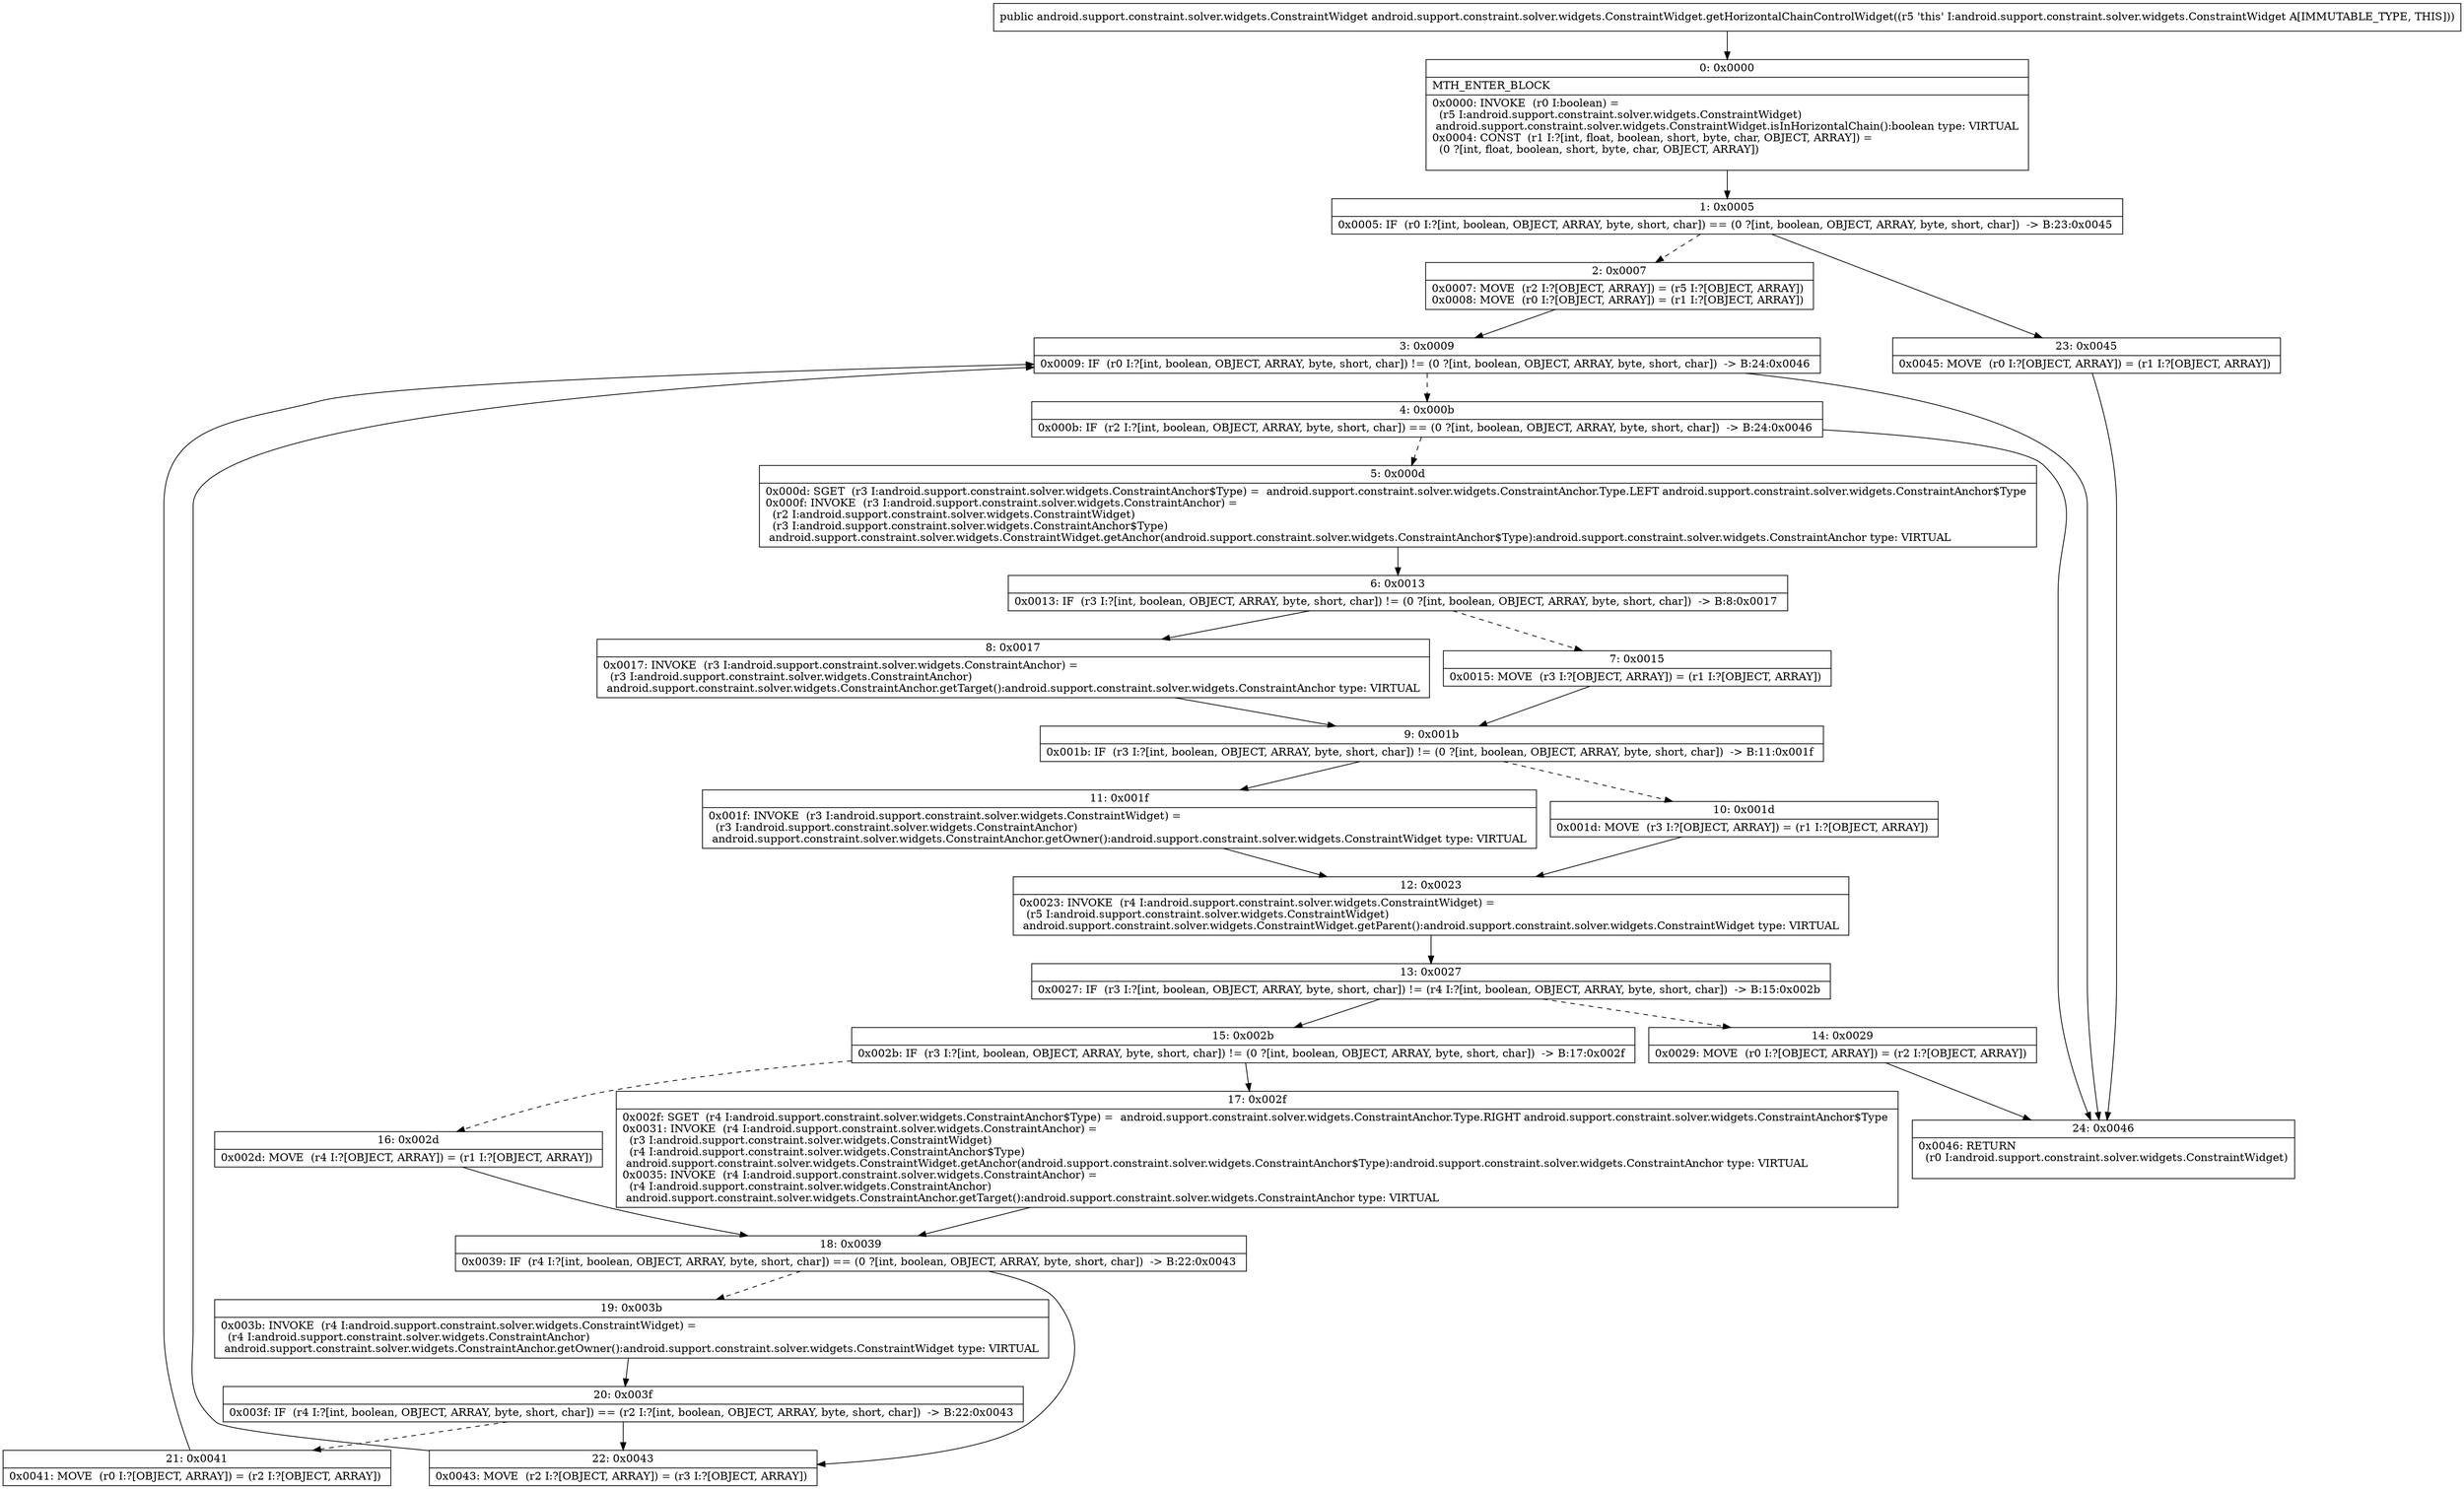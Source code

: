 digraph "CFG forandroid.support.constraint.solver.widgets.ConstraintWidget.getHorizontalChainControlWidget()Landroid\/support\/constraint\/solver\/widgets\/ConstraintWidget;" {
Node_0 [shape=record,label="{0\:\ 0x0000|MTH_ENTER_BLOCK\l|0x0000: INVOKE  (r0 I:boolean) = \l  (r5 I:android.support.constraint.solver.widgets.ConstraintWidget)\l android.support.constraint.solver.widgets.ConstraintWidget.isInHorizontalChain():boolean type: VIRTUAL \l0x0004: CONST  (r1 I:?[int, float, boolean, short, byte, char, OBJECT, ARRAY]) = \l  (0 ?[int, float, boolean, short, byte, char, OBJECT, ARRAY])\l \l}"];
Node_1 [shape=record,label="{1\:\ 0x0005|0x0005: IF  (r0 I:?[int, boolean, OBJECT, ARRAY, byte, short, char]) == (0 ?[int, boolean, OBJECT, ARRAY, byte, short, char])  \-\> B:23:0x0045 \l}"];
Node_2 [shape=record,label="{2\:\ 0x0007|0x0007: MOVE  (r2 I:?[OBJECT, ARRAY]) = (r5 I:?[OBJECT, ARRAY]) \l0x0008: MOVE  (r0 I:?[OBJECT, ARRAY]) = (r1 I:?[OBJECT, ARRAY]) \l}"];
Node_3 [shape=record,label="{3\:\ 0x0009|0x0009: IF  (r0 I:?[int, boolean, OBJECT, ARRAY, byte, short, char]) != (0 ?[int, boolean, OBJECT, ARRAY, byte, short, char])  \-\> B:24:0x0046 \l}"];
Node_4 [shape=record,label="{4\:\ 0x000b|0x000b: IF  (r2 I:?[int, boolean, OBJECT, ARRAY, byte, short, char]) == (0 ?[int, boolean, OBJECT, ARRAY, byte, short, char])  \-\> B:24:0x0046 \l}"];
Node_5 [shape=record,label="{5\:\ 0x000d|0x000d: SGET  (r3 I:android.support.constraint.solver.widgets.ConstraintAnchor$Type) =  android.support.constraint.solver.widgets.ConstraintAnchor.Type.LEFT android.support.constraint.solver.widgets.ConstraintAnchor$Type \l0x000f: INVOKE  (r3 I:android.support.constraint.solver.widgets.ConstraintAnchor) = \l  (r2 I:android.support.constraint.solver.widgets.ConstraintWidget)\l  (r3 I:android.support.constraint.solver.widgets.ConstraintAnchor$Type)\l android.support.constraint.solver.widgets.ConstraintWidget.getAnchor(android.support.constraint.solver.widgets.ConstraintAnchor$Type):android.support.constraint.solver.widgets.ConstraintAnchor type: VIRTUAL \l}"];
Node_6 [shape=record,label="{6\:\ 0x0013|0x0013: IF  (r3 I:?[int, boolean, OBJECT, ARRAY, byte, short, char]) != (0 ?[int, boolean, OBJECT, ARRAY, byte, short, char])  \-\> B:8:0x0017 \l}"];
Node_7 [shape=record,label="{7\:\ 0x0015|0x0015: MOVE  (r3 I:?[OBJECT, ARRAY]) = (r1 I:?[OBJECT, ARRAY]) \l}"];
Node_8 [shape=record,label="{8\:\ 0x0017|0x0017: INVOKE  (r3 I:android.support.constraint.solver.widgets.ConstraintAnchor) = \l  (r3 I:android.support.constraint.solver.widgets.ConstraintAnchor)\l android.support.constraint.solver.widgets.ConstraintAnchor.getTarget():android.support.constraint.solver.widgets.ConstraintAnchor type: VIRTUAL \l}"];
Node_9 [shape=record,label="{9\:\ 0x001b|0x001b: IF  (r3 I:?[int, boolean, OBJECT, ARRAY, byte, short, char]) != (0 ?[int, boolean, OBJECT, ARRAY, byte, short, char])  \-\> B:11:0x001f \l}"];
Node_10 [shape=record,label="{10\:\ 0x001d|0x001d: MOVE  (r3 I:?[OBJECT, ARRAY]) = (r1 I:?[OBJECT, ARRAY]) \l}"];
Node_11 [shape=record,label="{11\:\ 0x001f|0x001f: INVOKE  (r3 I:android.support.constraint.solver.widgets.ConstraintWidget) = \l  (r3 I:android.support.constraint.solver.widgets.ConstraintAnchor)\l android.support.constraint.solver.widgets.ConstraintAnchor.getOwner():android.support.constraint.solver.widgets.ConstraintWidget type: VIRTUAL \l}"];
Node_12 [shape=record,label="{12\:\ 0x0023|0x0023: INVOKE  (r4 I:android.support.constraint.solver.widgets.ConstraintWidget) = \l  (r5 I:android.support.constraint.solver.widgets.ConstraintWidget)\l android.support.constraint.solver.widgets.ConstraintWidget.getParent():android.support.constraint.solver.widgets.ConstraintWidget type: VIRTUAL \l}"];
Node_13 [shape=record,label="{13\:\ 0x0027|0x0027: IF  (r3 I:?[int, boolean, OBJECT, ARRAY, byte, short, char]) != (r4 I:?[int, boolean, OBJECT, ARRAY, byte, short, char])  \-\> B:15:0x002b \l}"];
Node_14 [shape=record,label="{14\:\ 0x0029|0x0029: MOVE  (r0 I:?[OBJECT, ARRAY]) = (r2 I:?[OBJECT, ARRAY]) \l}"];
Node_15 [shape=record,label="{15\:\ 0x002b|0x002b: IF  (r3 I:?[int, boolean, OBJECT, ARRAY, byte, short, char]) != (0 ?[int, boolean, OBJECT, ARRAY, byte, short, char])  \-\> B:17:0x002f \l}"];
Node_16 [shape=record,label="{16\:\ 0x002d|0x002d: MOVE  (r4 I:?[OBJECT, ARRAY]) = (r1 I:?[OBJECT, ARRAY]) \l}"];
Node_17 [shape=record,label="{17\:\ 0x002f|0x002f: SGET  (r4 I:android.support.constraint.solver.widgets.ConstraintAnchor$Type) =  android.support.constraint.solver.widgets.ConstraintAnchor.Type.RIGHT android.support.constraint.solver.widgets.ConstraintAnchor$Type \l0x0031: INVOKE  (r4 I:android.support.constraint.solver.widgets.ConstraintAnchor) = \l  (r3 I:android.support.constraint.solver.widgets.ConstraintWidget)\l  (r4 I:android.support.constraint.solver.widgets.ConstraintAnchor$Type)\l android.support.constraint.solver.widgets.ConstraintWidget.getAnchor(android.support.constraint.solver.widgets.ConstraintAnchor$Type):android.support.constraint.solver.widgets.ConstraintAnchor type: VIRTUAL \l0x0035: INVOKE  (r4 I:android.support.constraint.solver.widgets.ConstraintAnchor) = \l  (r4 I:android.support.constraint.solver.widgets.ConstraintAnchor)\l android.support.constraint.solver.widgets.ConstraintAnchor.getTarget():android.support.constraint.solver.widgets.ConstraintAnchor type: VIRTUAL \l}"];
Node_18 [shape=record,label="{18\:\ 0x0039|0x0039: IF  (r4 I:?[int, boolean, OBJECT, ARRAY, byte, short, char]) == (0 ?[int, boolean, OBJECT, ARRAY, byte, short, char])  \-\> B:22:0x0043 \l}"];
Node_19 [shape=record,label="{19\:\ 0x003b|0x003b: INVOKE  (r4 I:android.support.constraint.solver.widgets.ConstraintWidget) = \l  (r4 I:android.support.constraint.solver.widgets.ConstraintAnchor)\l android.support.constraint.solver.widgets.ConstraintAnchor.getOwner():android.support.constraint.solver.widgets.ConstraintWidget type: VIRTUAL \l}"];
Node_20 [shape=record,label="{20\:\ 0x003f|0x003f: IF  (r4 I:?[int, boolean, OBJECT, ARRAY, byte, short, char]) == (r2 I:?[int, boolean, OBJECT, ARRAY, byte, short, char])  \-\> B:22:0x0043 \l}"];
Node_21 [shape=record,label="{21\:\ 0x0041|0x0041: MOVE  (r0 I:?[OBJECT, ARRAY]) = (r2 I:?[OBJECT, ARRAY]) \l}"];
Node_22 [shape=record,label="{22\:\ 0x0043|0x0043: MOVE  (r2 I:?[OBJECT, ARRAY]) = (r3 I:?[OBJECT, ARRAY]) \l}"];
Node_23 [shape=record,label="{23\:\ 0x0045|0x0045: MOVE  (r0 I:?[OBJECT, ARRAY]) = (r1 I:?[OBJECT, ARRAY]) \l}"];
Node_24 [shape=record,label="{24\:\ 0x0046|0x0046: RETURN  \l  (r0 I:android.support.constraint.solver.widgets.ConstraintWidget)\l \l}"];
MethodNode[shape=record,label="{public android.support.constraint.solver.widgets.ConstraintWidget android.support.constraint.solver.widgets.ConstraintWidget.getHorizontalChainControlWidget((r5 'this' I:android.support.constraint.solver.widgets.ConstraintWidget A[IMMUTABLE_TYPE, THIS])) }"];
MethodNode -> Node_0;
Node_0 -> Node_1;
Node_1 -> Node_2[style=dashed];
Node_1 -> Node_23;
Node_2 -> Node_3;
Node_3 -> Node_4[style=dashed];
Node_3 -> Node_24;
Node_4 -> Node_5[style=dashed];
Node_4 -> Node_24;
Node_5 -> Node_6;
Node_6 -> Node_7[style=dashed];
Node_6 -> Node_8;
Node_7 -> Node_9;
Node_8 -> Node_9;
Node_9 -> Node_10[style=dashed];
Node_9 -> Node_11;
Node_10 -> Node_12;
Node_11 -> Node_12;
Node_12 -> Node_13;
Node_13 -> Node_14[style=dashed];
Node_13 -> Node_15;
Node_14 -> Node_24;
Node_15 -> Node_16[style=dashed];
Node_15 -> Node_17;
Node_16 -> Node_18;
Node_17 -> Node_18;
Node_18 -> Node_19[style=dashed];
Node_18 -> Node_22;
Node_19 -> Node_20;
Node_20 -> Node_21[style=dashed];
Node_20 -> Node_22;
Node_21 -> Node_3;
Node_22 -> Node_3;
Node_23 -> Node_24;
}

